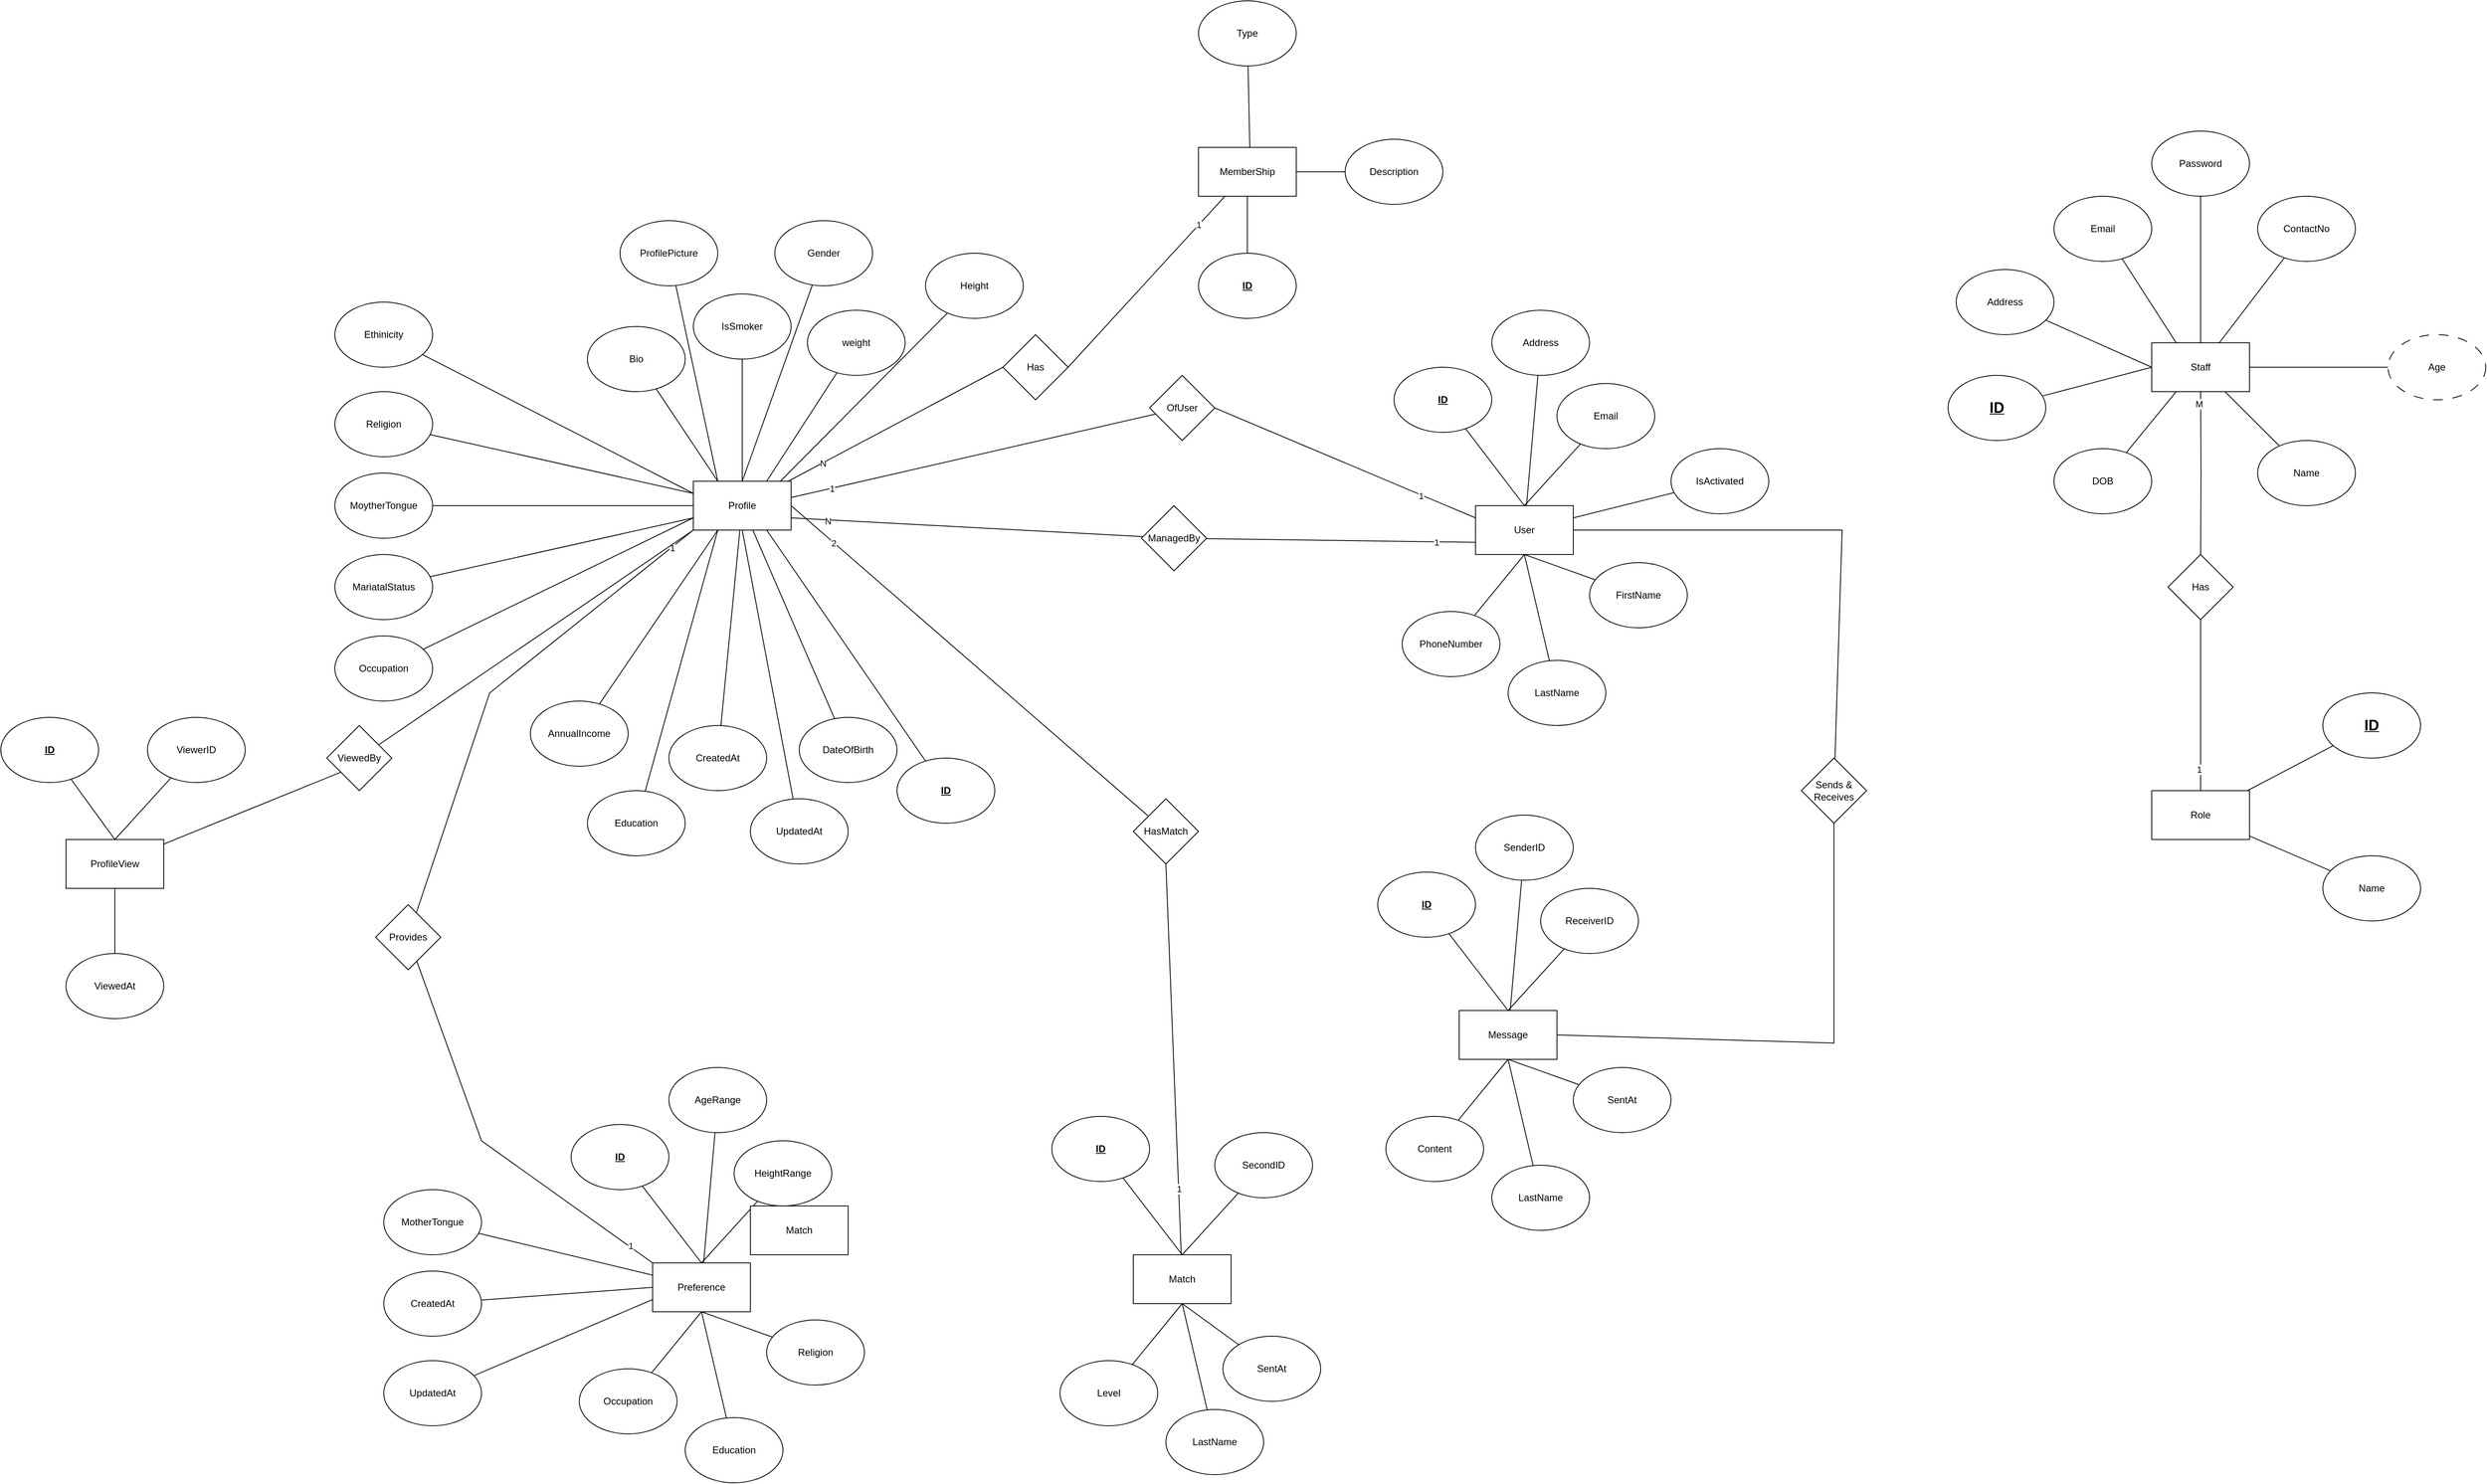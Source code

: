 <mxfile version="24.3.1" type="device">
  <diagram id="R2lEEEUBdFMjLlhIrx00" name="Page-1">
    <mxGraphModel dx="2899" dy="2269" grid="1" gridSize="10" guides="1" tooltips="1" connect="1" arrows="1" fold="1" page="1" pageScale="1" pageWidth="850" pageHeight="1100" math="0" shadow="0" extFonts="Permanent Marker^https://fonts.googleapis.com/css?family=Permanent+Marker">
      <root>
        <mxCell id="0" />
        <mxCell id="1" parent="0" />
        <mxCell id="hpJ25cg99E9ZZXq1IkF3-1" value="Profile" style="rounded=0;whiteSpace=wrap;html=1;" vertex="1" parent="1">
          <mxGeometry x="80" y="520" width="120" height="60" as="geometry" />
        </mxCell>
        <mxCell id="hpJ25cg99E9ZZXq1IkF3-52" style="edgeStyle=none;rounded=0;orthogonalLoop=1;jettySize=auto;html=1;entryX=1;entryY=0.5;entryDx=0;entryDy=0;endArrow=none;endFill=0;exitX=0;exitY=0.25;exitDx=0;exitDy=0;" edge="1" parent="1" source="hpJ25cg99E9ZZXq1IkF3-2" target="hpJ25cg99E9ZZXq1IkF3-50">
          <mxGeometry relative="1" as="geometry" />
        </mxCell>
        <mxCell id="hpJ25cg99E9ZZXq1IkF3-54" value="1" style="edgeLabel;html=1;align=center;verticalAlign=middle;resizable=0;points=[];" vertex="1" connectable="0" parent="hpJ25cg99E9ZZXq1IkF3-52">
          <mxGeometry x="-0.583" y="1" relative="1" as="geometry">
            <mxPoint as="offset" />
          </mxGeometry>
        </mxCell>
        <mxCell id="hpJ25cg99E9ZZXq1IkF3-2" value="User" style="rounded=0;whiteSpace=wrap;html=1;" vertex="1" parent="1">
          <mxGeometry x="1040" y="550" width="120" height="60" as="geometry" />
        </mxCell>
        <mxCell id="hpJ25cg99E9ZZXq1IkF3-32" style="edgeStyle=none;rounded=0;orthogonalLoop=1;jettySize=auto;html=1;entryX=0.75;entryY=1;entryDx=0;entryDy=0;endArrow=none;endFill=0;" edge="1" parent="1" source="hpJ25cg99E9ZZXq1IkF3-3" target="hpJ25cg99E9ZZXq1IkF3-1">
          <mxGeometry relative="1" as="geometry" />
        </mxCell>
        <mxCell id="hpJ25cg99E9ZZXq1IkF3-3" value="&lt;b&gt;&lt;u&gt;ID&lt;/u&gt;&lt;/b&gt;" style="ellipse;whiteSpace=wrap;html=1;" vertex="1" parent="1">
          <mxGeometry x="330" y="860" width="120" height="80" as="geometry" />
        </mxCell>
        <mxCell id="hpJ25cg99E9ZZXq1IkF3-47" style="edgeStyle=none;rounded=0;orthogonalLoop=1;jettySize=auto;html=1;entryX=0.5;entryY=1;entryDx=0;entryDy=0;endArrow=none;endFill=0;" edge="1" parent="1" source="hpJ25cg99E9ZZXq1IkF3-4" target="hpJ25cg99E9ZZXq1IkF3-2">
          <mxGeometry relative="1" as="geometry" />
        </mxCell>
        <mxCell id="hpJ25cg99E9ZZXq1IkF3-4" value="FirstName" style="ellipse;whiteSpace=wrap;html=1;" vertex="1" parent="1">
          <mxGeometry x="1180" y="620" width="120" height="80" as="geometry" />
        </mxCell>
        <mxCell id="hpJ25cg99E9ZZXq1IkF3-42" style="edgeStyle=none;rounded=0;orthogonalLoop=1;jettySize=auto;html=1;entryX=0;entryY=0.25;entryDx=0;entryDy=0;endArrow=none;endFill=0;" edge="1" parent="1" source="hpJ25cg99E9ZZXq1IkF3-5" target="hpJ25cg99E9ZZXq1IkF3-1">
          <mxGeometry relative="1" as="geometry" />
        </mxCell>
        <mxCell id="hpJ25cg99E9ZZXq1IkF3-5" value="Ethinicity" style="ellipse;whiteSpace=wrap;html=1;" vertex="1" parent="1">
          <mxGeometry x="-360" y="300" width="120" height="80" as="geometry" />
        </mxCell>
        <mxCell id="hpJ25cg99E9ZZXq1IkF3-49" style="edgeStyle=none;rounded=0;orthogonalLoop=1;jettySize=auto;html=1;entryX=0.5;entryY=1;entryDx=0;entryDy=0;endArrow=none;endFill=0;" edge="1" parent="1" source="hpJ25cg99E9ZZXq1IkF3-6" target="hpJ25cg99E9ZZXq1IkF3-2">
          <mxGeometry relative="1" as="geometry" />
        </mxCell>
        <mxCell id="hpJ25cg99E9ZZXq1IkF3-6" value="PhoneNumber" style="ellipse;whiteSpace=wrap;html=1;" vertex="1" parent="1">
          <mxGeometry x="950" y="680" width="120" height="80" as="geometry" />
        </mxCell>
        <mxCell id="hpJ25cg99E9ZZXq1IkF3-29" style="edgeStyle=none;rounded=0;orthogonalLoop=1;jettySize=auto;html=1;entryX=0.5;entryY=0;entryDx=0;entryDy=0;endArrow=none;endFill=0;" edge="1" parent="1" source="hpJ25cg99E9ZZXq1IkF3-7" target="hpJ25cg99E9ZZXq1IkF3-1">
          <mxGeometry relative="1" as="geometry" />
        </mxCell>
        <mxCell id="hpJ25cg99E9ZZXq1IkF3-7" value="Gender" style="ellipse;whiteSpace=wrap;html=1;" vertex="1" parent="1">
          <mxGeometry x="180" y="200" width="120" height="80" as="geometry" />
        </mxCell>
        <mxCell id="hpJ25cg99E9ZZXq1IkF3-48" style="edgeStyle=none;rounded=0;orthogonalLoop=1;jettySize=auto;html=1;entryX=0.5;entryY=1;entryDx=0;entryDy=0;endArrow=none;endFill=0;" edge="1" parent="1" source="hpJ25cg99E9ZZXq1IkF3-8" target="hpJ25cg99E9ZZXq1IkF3-2">
          <mxGeometry relative="1" as="geometry" />
        </mxCell>
        <mxCell id="hpJ25cg99E9ZZXq1IkF3-8" value="LastName" style="ellipse;whiteSpace=wrap;html=1;" vertex="1" parent="1">
          <mxGeometry x="1080" y="740" width="120" height="80" as="geometry" />
        </mxCell>
        <mxCell id="hpJ25cg99E9ZZXq1IkF3-33" style="edgeStyle=none;rounded=0;orthogonalLoop=1;jettySize=auto;html=1;endArrow=none;endFill=0;" edge="1" parent="1" source="hpJ25cg99E9ZZXq1IkF3-9" target="hpJ25cg99E9ZZXq1IkF3-1">
          <mxGeometry relative="1" as="geometry" />
        </mxCell>
        <mxCell id="hpJ25cg99E9ZZXq1IkF3-9" value="DateOfBirth" style="ellipse;whiteSpace=wrap;html=1;" vertex="1" parent="1">
          <mxGeometry x="210" y="810" width="120" height="80" as="geometry" />
        </mxCell>
        <mxCell id="hpJ25cg99E9ZZXq1IkF3-45" style="edgeStyle=none;rounded=0;orthogonalLoop=1;jettySize=auto;html=1;entryX=0.5;entryY=0;entryDx=0;entryDy=0;endArrow=none;endFill=0;" edge="1" parent="1" source="hpJ25cg99E9ZZXq1IkF3-10" target="hpJ25cg99E9ZZXq1IkF3-2">
          <mxGeometry relative="1" as="geometry" />
        </mxCell>
        <mxCell id="hpJ25cg99E9ZZXq1IkF3-10" value="Email" style="ellipse;whiteSpace=wrap;html=1;" vertex="1" parent="1">
          <mxGeometry x="1140" y="400" width="120" height="80" as="geometry" />
        </mxCell>
        <mxCell id="hpJ25cg99E9ZZXq1IkF3-41" style="edgeStyle=none;rounded=0;orthogonalLoop=1;jettySize=auto;html=1;entryX=0;entryY=0.25;entryDx=0;entryDy=0;endArrow=none;endFill=0;" edge="1" parent="1" source="hpJ25cg99E9ZZXq1IkF3-11" target="hpJ25cg99E9ZZXq1IkF3-1">
          <mxGeometry relative="1" as="geometry" />
        </mxCell>
        <mxCell id="hpJ25cg99E9ZZXq1IkF3-11" value="Religion" style="ellipse;whiteSpace=wrap;html=1;" vertex="1" parent="1">
          <mxGeometry x="-360" y="410" width="120" height="80" as="geometry" />
        </mxCell>
        <mxCell id="hpJ25cg99E9ZZXq1IkF3-44" style="edgeStyle=none;rounded=0;orthogonalLoop=1;jettySize=auto;html=1;endArrow=none;endFill=0;" edge="1" parent="1" source="hpJ25cg99E9ZZXq1IkF3-12" target="hpJ25cg99E9ZZXq1IkF3-2">
          <mxGeometry relative="1" as="geometry" />
        </mxCell>
        <mxCell id="hpJ25cg99E9ZZXq1IkF3-12" value="Address" style="ellipse;whiteSpace=wrap;html=1;" vertex="1" parent="1">
          <mxGeometry x="1060" y="310" width="120" height="80" as="geometry" />
        </mxCell>
        <mxCell id="hpJ25cg99E9ZZXq1IkF3-40" style="edgeStyle=none;rounded=0;orthogonalLoop=1;jettySize=auto;html=1;entryX=0;entryY=0.5;entryDx=0;entryDy=0;endArrow=none;endFill=0;" edge="1" parent="1" source="hpJ25cg99E9ZZXq1IkF3-13" target="hpJ25cg99E9ZZXq1IkF3-1">
          <mxGeometry relative="1" as="geometry" />
        </mxCell>
        <mxCell id="hpJ25cg99E9ZZXq1IkF3-13" value="MoytherTongue" style="ellipse;whiteSpace=wrap;html=1;" vertex="1" parent="1">
          <mxGeometry x="-360" y="510" width="120" height="80" as="geometry" />
        </mxCell>
        <mxCell id="hpJ25cg99E9ZZXq1IkF3-36" style="edgeStyle=none;rounded=0;orthogonalLoop=1;jettySize=auto;html=1;entryX=0.25;entryY=1;entryDx=0;entryDy=0;endArrow=none;endFill=0;" edge="1" parent="1" source="hpJ25cg99E9ZZXq1IkF3-14" target="hpJ25cg99E9ZZXq1IkF3-1">
          <mxGeometry relative="1" as="geometry" />
        </mxCell>
        <mxCell id="hpJ25cg99E9ZZXq1IkF3-14" value="Education" style="ellipse;whiteSpace=wrap;html=1;" vertex="1" parent="1">
          <mxGeometry x="-50" y="900" width="120" height="80" as="geometry" />
        </mxCell>
        <mxCell id="hpJ25cg99E9ZZXq1IkF3-38" style="edgeStyle=none;rounded=0;orthogonalLoop=1;jettySize=auto;html=1;entryX=0;entryY=0.75;entryDx=0;entryDy=0;endArrow=none;endFill=0;" edge="1" parent="1" source="hpJ25cg99E9ZZXq1IkF3-15" target="hpJ25cg99E9ZZXq1IkF3-1">
          <mxGeometry relative="1" as="geometry" />
        </mxCell>
        <mxCell id="hpJ25cg99E9ZZXq1IkF3-15" value="Occupation" style="ellipse;whiteSpace=wrap;html=1;" vertex="1" parent="1">
          <mxGeometry x="-360" y="710" width="120" height="80" as="geometry" />
        </mxCell>
        <mxCell id="hpJ25cg99E9ZZXq1IkF3-37" style="edgeStyle=none;rounded=0;orthogonalLoop=1;jettySize=auto;html=1;entryX=0.25;entryY=1;entryDx=0;entryDy=0;endArrow=none;endFill=0;" edge="1" parent="1" source="hpJ25cg99E9ZZXq1IkF3-16" target="hpJ25cg99E9ZZXq1IkF3-1">
          <mxGeometry relative="1" as="geometry" />
        </mxCell>
        <mxCell id="hpJ25cg99E9ZZXq1IkF3-16" value="AnnualIncome" style="ellipse;whiteSpace=wrap;html=1;" vertex="1" parent="1">
          <mxGeometry x="-120" y="790" width="120" height="80" as="geometry" />
        </mxCell>
        <mxCell id="hpJ25cg99E9ZZXq1IkF3-31" style="edgeStyle=none;rounded=0;orthogonalLoop=1;jettySize=auto;html=1;entryX=0.888;entryY=0.004;entryDx=0;entryDy=0;endArrow=none;endFill=0;entryPerimeter=0;" edge="1" parent="1" source="hpJ25cg99E9ZZXq1IkF3-17" target="hpJ25cg99E9ZZXq1IkF3-1">
          <mxGeometry relative="1" as="geometry" />
        </mxCell>
        <mxCell id="hpJ25cg99E9ZZXq1IkF3-17" value="Height" style="ellipse;whiteSpace=wrap;html=1;" vertex="1" parent="1">
          <mxGeometry x="365" y="240" width="120" height="80" as="geometry" />
        </mxCell>
        <mxCell id="hpJ25cg99E9ZZXq1IkF3-30" style="edgeStyle=none;rounded=0;orthogonalLoop=1;jettySize=auto;html=1;entryX=0.75;entryY=0;entryDx=0;entryDy=0;endArrow=none;endFill=0;" edge="1" parent="1" source="hpJ25cg99E9ZZXq1IkF3-18" target="hpJ25cg99E9ZZXq1IkF3-1">
          <mxGeometry relative="1" as="geometry" />
        </mxCell>
        <mxCell id="hpJ25cg99E9ZZXq1IkF3-18" value="weight" style="ellipse;whiteSpace=wrap;html=1;" vertex="1" parent="1">
          <mxGeometry x="220" y="310" width="120" height="80" as="geometry" />
        </mxCell>
        <mxCell id="hpJ25cg99E9ZZXq1IkF3-39" style="edgeStyle=none;rounded=0;orthogonalLoop=1;jettySize=auto;html=1;entryX=0;entryY=0.75;entryDx=0;entryDy=0;endArrow=none;endFill=0;" edge="1" parent="1" source="hpJ25cg99E9ZZXq1IkF3-19" target="hpJ25cg99E9ZZXq1IkF3-1">
          <mxGeometry relative="1" as="geometry" />
        </mxCell>
        <mxCell id="hpJ25cg99E9ZZXq1IkF3-19" value="MariatalStatus" style="ellipse;whiteSpace=wrap;html=1;" vertex="1" parent="1">
          <mxGeometry x="-360" y="610" width="120" height="80" as="geometry" />
        </mxCell>
        <mxCell id="hpJ25cg99E9ZZXq1IkF3-27" style="edgeStyle=none;rounded=0;orthogonalLoop=1;jettySize=auto;html=1;entryX=0.25;entryY=0;entryDx=0;entryDy=0;endArrow=none;endFill=0;" edge="1" parent="1" source="hpJ25cg99E9ZZXq1IkF3-20" target="hpJ25cg99E9ZZXq1IkF3-1">
          <mxGeometry relative="1" as="geometry" />
        </mxCell>
        <mxCell id="hpJ25cg99E9ZZXq1IkF3-20" value="ProfilePicture" style="ellipse;whiteSpace=wrap;html=1;" vertex="1" parent="1">
          <mxGeometry x="-10" y="200" width="120" height="80" as="geometry" />
        </mxCell>
        <mxCell id="hpJ25cg99E9ZZXq1IkF3-26" style="edgeStyle=none;rounded=0;orthogonalLoop=1;jettySize=auto;html=1;entryX=0.25;entryY=0;entryDx=0;entryDy=0;endArrow=none;endFill=0;" edge="1" parent="1" source="hpJ25cg99E9ZZXq1IkF3-21" target="hpJ25cg99E9ZZXq1IkF3-1">
          <mxGeometry relative="1" as="geometry" />
        </mxCell>
        <mxCell id="hpJ25cg99E9ZZXq1IkF3-21" value="Bio" style="ellipse;whiteSpace=wrap;html=1;" vertex="1" parent="1">
          <mxGeometry x="-50" y="330" width="120" height="80" as="geometry" />
        </mxCell>
        <mxCell id="hpJ25cg99E9ZZXq1IkF3-35" style="edgeStyle=none;rounded=0;orthogonalLoop=1;jettySize=auto;html=1;endArrow=none;endFill=0;" edge="1" parent="1" source="hpJ25cg99E9ZZXq1IkF3-22" target="hpJ25cg99E9ZZXq1IkF3-1">
          <mxGeometry relative="1" as="geometry" />
        </mxCell>
        <mxCell id="hpJ25cg99E9ZZXq1IkF3-22" value="CreatedAt" style="ellipse;whiteSpace=wrap;html=1;" vertex="1" parent="1">
          <mxGeometry x="50" y="820" width="120" height="80" as="geometry" />
        </mxCell>
        <mxCell id="hpJ25cg99E9ZZXq1IkF3-34" style="edgeStyle=none;rounded=0;orthogonalLoop=1;jettySize=auto;html=1;entryX=0.5;entryY=1;entryDx=0;entryDy=0;endArrow=none;endFill=0;" edge="1" parent="1" source="hpJ25cg99E9ZZXq1IkF3-23" target="hpJ25cg99E9ZZXq1IkF3-1">
          <mxGeometry relative="1" as="geometry" />
        </mxCell>
        <mxCell id="hpJ25cg99E9ZZXq1IkF3-23" value="UpdatedAt" style="ellipse;whiteSpace=wrap;html=1;" vertex="1" parent="1">
          <mxGeometry x="150" y="910" width="120" height="80" as="geometry" />
        </mxCell>
        <mxCell id="hpJ25cg99E9ZZXq1IkF3-28" style="edgeStyle=none;rounded=0;orthogonalLoop=1;jettySize=auto;html=1;entryX=0.5;entryY=0;entryDx=0;entryDy=0;endArrow=none;endFill=0;" edge="1" parent="1" source="hpJ25cg99E9ZZXq1IkF3-24" target="hpJ25cg99E9ZZXq1IkF3-1">
          <mxGeometry relative="1" as="geometry" />
        </mxCell>
        <mxCell id="hpJ25cg99E9ZZXq1IkF3-24" value="IsSmoker" style="ellipse;whiteSpace=wrap;html=1;" vertex="1" parent="1">
          <mxGeometry x="80" y="290" width="120" height="80" as="geometry" />
        </mxCell>
        <mxCell id="hpJ25cg99E9ZZXq1IkF3-25" value="&lt;b&gt;&lt;u&gt;ID&lt;/u&gt;&lt;/b&gt;" style="ellipse;whiteSpace=wrap;html=1;" vertex="1" parent="1">
          <mxGeometry x="940" y="380" width="120" height="80" as="geometry" />
        </mxCell>
        <mxCell id="hpJ25cg99E9ZZXq1IkF3-51" style="edgeStyle=none;rounded=0;orthogonalLoop=1;jettySize=auto;html=1;endArrow=none;endFill=0;" edge="1" parent="1" source="hpJ25cg99E9ZZXq1IkF3-50">
          <mxGeometry relative="1" as="geometry">
            <mxPoint x="200" y="540" as="targetPoint" />
          </mxGeometry>
        </mxCell>
        <mxCell id="hpJ25cg99E9ZZXq1IkF3-53" value="1" style="edgeLabel;html=1;align=center;verticalAlign=middle;resizable=0;points=[];" vertex="1" connectable="0" parent="hpJ25cg99E9ZZXq1IkF3-51">
          <mxGeometry x="0.779" relative="1" as="geometry">
            <mxPoint as="offset" />
          </mxGeometry>
        </mxCell>
        <mxCell id="hpJ25cg99E9ZZXq1IkF3-50" value="OfUser" style="rhombus;whiteSpace=wrap;html=1;" vertex="1" parent="1">
          <mxGeometry x="640" y="390" width="80" height="80" as="geometry" />
        </mxCell>
        <mxCell id="hpJ25cg99E9ZZXq1IkF3-56" style="edgeStyle=none;rounded=0;orthogonalLoop=1;jettySize=auto;html=1;entryX=0;entryY=0.75;entryDx=0;entryDy=0;endArrow=none;endFill=0;" edge="1" parent="1" source="hpJ25cg99E9ZZXq1IkF3-55" target="hpJ25cg99E9ZZXq1IkF3-2">
          <mxGeometry relative="1" as="geometry" />
        </mxCell>
        <mxCell id="hpJ25cg99E9ZZXq1IkF3-58" value="1" style="edgeLabel;html=1;align=center;verticalAlign=middle;resizable=0;points=[];" vertex="1" connectable="0" parent="hpJ25cg99E9ZZXq1IkF3-56">
          <mxGeometry x="0.712" relative="1" as="geometry">
            <mxPoint x="-1" as="offset" />
          </mxGeometry>
        </mxCell>
        <mxCell id="hpJ25cg99E9ZZXq1IkF3-55" value="ManagedBy" style="rhombus;whiteSpace=wrap;html=1;" vertex="1" parent="1">
          <mxGeometry x="630" y="550" width="80" height="80" as="geometry" />
        </mxCell>
        <mxCell id="hpJ25cg99E9ZZXq1IkF3-57" style="edgeStyle=none;rounded=0;orthogonalLoop=1;jettySize=auto;html=1;entryX=1;entryY=0.75;entryDx=0;entryDy=0;endArrow=none;endFill=0;" edge="1" parent="1" source="hpJ25cg99E9ZZXq1IkF3-55" target="hpJ25cg99E9ZZXq1IkF3-1">
          <mxGeometry relative="1" as="geometry" />
        </mxCell>
        <mxCell id="hpJ25cg99E9ZZXq1IkF3-59" value="N" style="edgeLabel;html=1;align=center;verticalAlign=middle;resizable=0;points=[];" vertex="1" connectable="0" parent="hpJ25cg99E9ZZXq1IkF3-57">
          <mxGeometry x="0.791" y="1" relative="1" as="geometry">
            <mxPoint as="offset" />
          </mxGeometry>
        </mxCell>
        <mxCell id="hpJ25cg99E9ZZXq1IkF3-74" value="Preference" style="rounded=0;whiteSpace=wrap;html=1;" vertex="1" parent="1">
          <mxGeometry x="30" y="1480" width="120" height="60" as="geometry" />
        </mxCell>
        <mxCell id="hpJ25cg99E9ZZXq1IkF3-75" style="edgeStyle=none;rounded=0;orthogonalLoop=1;jettySize=auto;html=1;entryX=0.5;entryY=1;entryDx=0;entryDy=0;endArrow=none;endFill=0;" edge="1" source="hpJ25cg99E9ZZXq1IkF3-76" target="hpJ25cg99E9ZZXq1IkF3-74" parent="1">
          <mxGeometry relative="1" as="geometry" />
        </mxCell>
        <mxCell id="hpJ25cg99E9ZZXq1IkF3-76" value="Religion" style="ellipse;whiteSpace=wrap;html=1;" vertex="1" parent="1">
          <mxGeometry x="170" y="1550" width="120" height="80" as="geometry" />
        </mxCell>
        <mxCell id="hpJ25cg99E9ZZXq1IkF3-77" style="edgeStyle=none;rounded=0;orthogonalLoop=1;jettySize=auto;html=1;entryX=0.5;entryY=1;entryDx=0;entryDy=0;endArrow=none;endFill=0;" edge="1" source="hpJ25cg99E9ZZXq1IkF3-78" target="hpJ25cg99E9ZZXq1IkF3-74" parent="1">
          <mxGeometry relative="1" as="geometry" />
        </mxCell>
        <mxCell id="hpJ25cg99E9ZZXq1IkF3-78" value="Occupation" style="ellipse;whiteSpace=wrap;html=1;" vertex="1" parent="1">
          <mxGeometry x="-60" y="1610" width="120" height="80" as="geometry" />
        </mxCell>
        <mxCell id="hpJ25cg99E9ZZXq1IkF3-79" style="edgeStyle=none;rounded=0;orthogonalLoop=1;jettySize=auto;html=1;entryX=0.5;entryY=1;entryDx=0;entryDy=0;endArrow=none;endFill=0;" edge="1" source="hpJ25cg99E9ZZXq1IkF3-80" target="hpJ25cg99E9ZZXq1IkF3-74" parent="1">
          <mxGeometry relative="1" as="geometry" />
        </mxCell>
        <mxCell id="hpJ25cg99E9ZZXq1IkF3-80" value="Education" style="ellipse;whiteSpace=wrap;html=1;" vertex="1" parent="1">
          <mxGeometry x="70" y="1670" width="120" height="80" as="geometry" />
        </mxCell>
        <mxCell id="hpJ25cg99E9ZZXq1IkF3-81" style="edgeStyle=none;rounded=0;orthogonalLoop=1;jettySize=auto;html=1;entryX=0.5;entryY=0;entryDx=0;entryDy=0;endArrow=none;endFill=0;" edge="1" source="hpJ25cg99E9ZZXq1IkF3-82" target="hpJ25cg99E9ZZXq1IkF3-74" parent="1">
          <mxGeometry relative="1" as="geometry" />
        </mxCell>
        <mxCell id="hpJ25cg99E9ZZXq1IkF3-82" value="HeightRange" style="ellipse;whiteSpace=wrap;html=1;" vertex="1" parent="1">
          <mxGeometry x="130" y="1330" width="120" height="80" as="geometry" />
        </mxCell>
        <mxCell id="hpJ25cg99E9ZZXq1IkF3-83" style="edgeStyle=none;rounded=0;orthogonalLoop=1;jettySize=auto;html=1;endArrow=none;endFill=0;" edge="1" source="hpJ25cg99E9ZZXq1IkF3-84" target="hpJ25cg99E9ZZXq1IkF3-74" parent="1">
          <mxGeometry relative="1" as="geometry" />
        </mxCell>
        <mxCell id="hpJ25cg99E9ZZXq1IkF3-84" value="AgeRange" style="ellipse;whiteSpace=wrap;html=1;" vertex="1" parent="1">
          <mxGeometry x="50" y="1240" width="120" height="80" as="geometry" />
        </mxCell>
        <mxCell id="hpJ25cg99E9ZZXq1IkF3-85" style="edgeStyle=none;rounded=0;orthogonalLoop=1;jettySize=auto;html=1;entryX=0.5;entryY=0;entryDx=0;entryDy=0;endArrow=none;endFill=0;" edge="1" source="hpJ25cg99E9ZZXq1IkF3-86" target="hpJ25cg99E9ZZXq1IkF3-74" parent="1">
          <mxGeometry relative="1" as="geometry" />
        </mxCell>
        <mxCell id="hpJ25cg99E9ZZXq1IkF3-86" value="&lt;b&gt;&lt;u&gt;ID&lt;/u&gt;&lt;/b&gt;" style="ellipse;whiteSpace=wrap;html=1;" vertex="1" parent="1">
          <mxGeometry x="-70" y="1310" width="120" height="80" as="geometry" />
        </mxCell>
        <mxCell id="hpJ25cg99E9ZZXq1IkF3-90" style="edgeStyle=none;rounded=0;orthogonalLoop=1;jettySize=auto;html=1;entryX=0;entryY=0.5;entryDx=0;entryDy=0;endArrow=none;endFill=0;" edge="1" parent="1" source="hpJ25cg99E9ZZXq1IkF3-87" target="hpJ25cg99E9ZZXq1IkF3-74">
          <mxGeometry relative="1" as="geometry" />
        </mxCell>
        <mxCell id="hpJ25cg99E9ZZXq1IkF3-87" value="CreatedAt" style="ellipse;whiteSpace=wrap;html=1;" vertex="1" parent="1">
          <mxGeometry x="-300" y="1490" width="120" height="80" as="geometry" />
        </mxCell>
        <mxCell id="hpJ25cg99E9ZZXq1IkF3-91" style="edgeStyle=none;rounded=0;orthogonalLoop=1;jettySize=auto;html=1;entryX=0;entryY=0.25;entryDx=0;entryDy=0;endArrow=none;endFill=0;" edge="1" parent="1" source="hpJ25cg99E9ZZXq1IkF3-88" target="hpJ25cg99E9ZZXq1IkF3-74">
          <mxGeometry relative="1" as="geometry" />
        </mxCell>
        <mxCell id="hpJ25cg99E9ZZXq1IkF3-88" value="MotherTongue" style="ellipse;whiteSpace=wrap;html=1;" vertex="1" parent="1">
          <mxGeometry x="-300" y="1390" width="120" height="80" as="geometry" />
        </mxCell>
        <mxCell id="hpJ25cg99E9ZZXq1IkF3-92" style="edgeStyle=none;rounded=0;orthogonalLoop=1;jettySize=auto;html=1;entryX=0;entryY=0.75;entryDx=0;entryDy=0;endArrow=none;endFill=0;" edge="1" parent="1" source="hpJ25cg99E9ZZXq1IkF3-89" target="hpJ25cg99E9ZZXq1IkF3-74">
          <mxGeometry relative="1" as="geometry" />
        </mxCell>
        <mxCell id="hpJ25cg99E9ZZXq1IkF3-89" value="UpdatedAt" style="ellipse;whiteSpace=wrap;html=1;" vertex="1" parent="1">
          <mxGeometry x="-300" y="1600" width="120" height="80" as="geometry" />
        </mxCell>
        <mxCell id="hpJ25cg99E9ZZXq1IkF3-109" style="edgeStyle=none;rounded=0;orthogonalLoop=1;jettySize=auto;html=1;entryX=0;entryY=1;entryDx=0;entryDy=0;endArrow=none;endFill=0;" edge="1" parent="1" source="hpJ25cg99E9ZZXq1IkF3-108" target="hpJ25cg99E9ZZXq1IkF3-1">
          <mxGeometry relative="1" as="geometry">
            <Array as="points">
              <mxPoint x="-170" y="780" />
            </Array>
          </mxGeometry>
        </mxCell>
        <mxCell id="hpJ25cg99E9ZZXq1IkF3-111" value="1" style="edgeLabel;html=1;align=center;verticalAlign=middle;resizable=0;points=[];" vertex="1" connectable="0" parent="hpJ25cg99E9ZZXq1IkF3-109">
          <mxGeometry x="0.886" y="-1" relative="1" as="geometry">
            <mxPoint as="offset" />
          </mxGeometry>
        </mxCell>
        <mxCell id="hpJ25cg99E9ZZXq1IkF3-110" style="edgeStyle=none;rounded=0;orthogonalLoop=1;jettySize=auto;html=1;entryX=0;entryY=0;entryDx=0;entryDy=0;endArrow=none;endFill=0;" edge="1" parent="1" source="hpJ25cg99E9ZZXq1IkF3-108" target="hpJ25cg99E9ZZXq1IkF3-74">
          <mxGeometry relative="1" as="geometry">
            <Array as="points">
              <mxPoint x="-180" y="1330" />
            </Array>
          </mxGeometry>
        </mxCell>
        <mxCell id="hpJ25cg99E9ZZXq1IkF3-112" value="1" style="edgeLabel;html=1;align=center;verticalAlign=middle;resizable=0;points=[];" vertex="1" connectable="0" parent="hpJ25cg99E9ZZXq1IkF3-110">
          <mxGeometry x="0.859" y="2" relative="1" as="geometry">
            <mxPoint as="offset" />
          </mxGeometry>
        </mxCell>
        <mxCell id="hpJ25cg99E9ZZXq1IkF3-108" value="Provides" style="rhombus;whiteSpace=wrap;html=1;" vertex="1" parent="1">
          <mxGeometry x="-310" y="1040" width="80" height="80" as="geometry" />
        </mxCell>
        <mxCell id="hpJ25cg99E9ZZXq1IkF3-115" value="Message" style="rounded=0;whiteSpace=wrap;html=1;" vertex="1" parent="1">
          <mxGeometry x="1020" y="1170" width="120" height="60" as="geometry" />
        </mxCell>
        <mxCell id="hpJ25cg99E9ZZXq1IkF3-116" style="edgeStyle=none;rounded=0;orthogonalLoop=1;jettySize=auto;html=1;entryX=0.5;entryY=1;entryDx=0;entryDy=0;endArrow=none;endFill=0;" edge="1" parent="1" source="hpJ25cg99E9ZZXq1IkF3-117" target="hpJ25cg99E9ZZXq1IkF3-115">
          <mxGeometry relative="1" as="geometry" />
        </mxCell>
        <mxCell id="hpJ25cg99E9ZZXq1IkF3-117" value="SentAt" style="ellipse;whiteSpace=wrap;html=1;" vertex="1" parent="1">
          <mxGeometry x="1160" y="1240" width="120" height="80" as="geometry" />
        </mxCell>
        <mxCell id="hpJ25cg99E9ZZXq1IkF3-118" style="edgeStyle=none;rounded=0;orthogonalLoop=1;jettySize=auto;html=1;entryX=0.5;entryY=1;entryDx=0;entryDy=0;endArrow=none;endFill=0;" edge="1" parent="1" source="hpJ25cg99E9ZZXq1IkF3-119" target="hpJ25cg99E9ZZXq1IkF3-115">
          <mxGeometry relative="1" as="geometry" />
        </mxCell>
        <mxCell id="hpJ25cg99E9ZZXq1IkF3-119" value="Content" style="ellipse;whiteSpace=wrap;html=1;" vertex="1" parent="1">
          <mxGeometry x="930" y="1300" width="120" height="80" as="geometry" />
        </mxCell>
        <mxCell id="hpJ25cg99E9ZZXq1IkF3-120" style="edgeStyle=none;rounded=0;orthogonalLoop=1;jettySize=auto;html=1;entryX=0.5;entryY=1;entryDx=0;entryDy=0;endArrow=none;endFill=0;" edge="1" parent="1" source="hpJ25cg99E9ZZXq1IkF3-121" target="hpJ25cg99E9ZZXq1IkF3-115">
          <mxGeometry relative="1" as="geometry" />
        </mxCell>
        <mxCell id="hpJ25cg99E9ZZXq1IkF3-121" value="LastName" style="ellipse;whiteSpace=wrap;html=1;" vertex="1" parent="1">
          <mxGeometry x="1060" y="1360" width="120" height="80" as="geometry" />
        </mxCell>
        <mxCell id="hpJ25cg99E9ZZXq1IkF3-122" style="edgeStyle=none;rounded=0;orthogonalLoop=1;jettySize=auto;html=1;entryX=0.5;entryY=0;entryDx=0;entryDy=0;endArrow=none;endFill=0;" edge="1" parent="1" source="hpJ25cg99E9ZZXq1IkF3-123" target="hpJ25cg99E9ZZXq1IkF3-115">
          <mxGeometry relative="1" as="geometry" />
        </mxCell>
        <mxCell id="hpJ25cg99E9ZZXq1IkF3-123" value="ReceiverID" style="ellipse;whiteSpace=wrap;html=1;" vertex="1" parent="1">
          <mxGeometry x="1120" y="1020" width="120" height="80" as="geometry" />
        </mxCell>
        <mxCell id="hpJ25cg99E9ZZXq1IkF3-124" style="edgeStyle=none;rounded=0;orthogonalLoop=1;jettySize=auto;html=1;endArrow=none;endFill=0;" edge="1" parent="1" source="hpJ25cg99E9ZZXq1IkF3-125" target="hpJ25cg99E9ZZXq1IkF3-115">
          <mxGeometry relative="1" as="geometry" />
        </mxCell>
        <mxCell id="hpJ25cg99E9ZZXq1IkF3-125" value="SenderID" style="ellipse;whiteSpace=wrap;html=1;" vertex="1" parent="1">
          <mxGeometry x="1040" y="930" width="120" height="80" as="geometry" />
        </mxCell>
        <mxCell id="hpJ25cg99E9ZZXq1IkF3-126" style="edgeStyle=none;rounded=0;orthogonalLoop=1;jettySize=auto;html=1;entryX=0.5;entryY=0;entryDx=0;entryDy=0;endArrow=none;endFill=0;" edge="1" parent="1" source="hpJ25cg99E9ZZXq1IkF3-127" target="hpJ25cg99E9ZZXq1IkF3-115">
          <mxGeometry relative="1" as="geometry" />
        </mxCell>
        <mxCell id="hpJ25cg99E9ZZXq1IkF3-127" value="&lt;b&gt;&lt;u&gt;ID&lt;/u&gt;&lt;/b&gt;" style="ellipse;whiteSpace=wrap;html=1;" vertex="1" parent="1">
          <mxGeometry x="920" y="1000" width="120" height="80" as="geometry" />
        </mxCell>
        <mxCell id="hpJ25cg99E9ZZXq1IkF3-130" style="edgeStyle=none;rounded=0;orthogonalLoop=1;jettySize=auto;html=1;entryX=1;entryY=0.5;entryDx=0;entryDy=0;endArrow=none;endFill=0;" edge="1" parent="1" source="hpJ25cg99E9ZZXq1IkF3-129" target="hpJ25cg99E9ZZXq1IkF3-2">
          <mxGeometry relative="1" as="geometry">
            <Array as="points">
              <mxPoint x="1490" y="580" />
            </Array>
          </mxGeometry>
        </mxCell>
        <mxCell id="hpJ25cg99E9ZZXq1IkF3-131" style="edgeStyle=none;rounded=0;orthogonalLoop=1;jettySize=auto;html=1;entryX=1;entryY=0.5;entryDx=0;entryDy=0;endArrow=none;endFill=0;" edge="1" parent="1" source="hpJ25cg99E9ZZXq1IkF3-129" target="hpJ25cg99E9ZZXq1IkF3-115">
          <mxGeometry relative="1" as="geometry">
            <Array as="points">
              <mxPoint x="1480" y="1210" />
            </Array>
          </mxGeometry>
        </mxCell>
        <mxCell id="hpJ25cg99E9ZZXq1IkF3-129" value="Sends &amp;amp; Receives" style="rhombus;whiteSpace=wrap;html=1;" vertex="1" parent="1">
          <mxGeometry x="1440" y="860" width="80" height="80" as="geometry" />
        </mxCell>
        <mxCell id="hpJ25cg99E9ZZXq1IkF3-133" style="edgeStyle=none;rounded=0;orthogonalLoop=1;jettySize=auto;html=1;entryX=1;entryY=0.25;entryDx=0;entryDy=0;endArrow=none;endFill=0;" edge="1" parent="1" source="hpJ25cg99E9ZZXq1IkF3-132" target="hpJ25cg99E9ZZXq1IkF3-2">
          <mxGeometry relative="1" as="geometry" />
        </mxCell>
        <mxCell id="hpJ25cg99E9ZZXq1IkF3-132" value="IsActivated" style="ellipse;whiteSpace=wrap;html=1;" vertex="1" parent="1">
          <mxGeometry x="1280" y="480" width="120" height="80" as="geometry" />
        </mxCell>
        <mxCell id="hpJ25cg99E9ZZXq1IkF3-149" style="edgeStyle=none;rounded=0;orthogonalLoop=1;jettySize=auto;html=1;entryX=1;entryY=0.5;entryDx=0;entryDy=0;endArrow=none;endFill=0;" edge="1" parent="1" source="hpJ25cg99E9ZZXq1IkF3-136" target="hpJ25cg99E9ZZXq1IkF3-150">
          <mxGeometry relative="1" as="geometry" />
        </mxCell>
        <mxCell id="hpJ25cg99E9ZZXq1IkF3-153" value="1" style="edgeLabel;html=1;align=center;verticalAlign=middle;resizable=0;points=[];" vertex="1" connectable="0" parent="hpJ25cg99E9ZZXq1IkF3-149">
          <mxGeometry x="-0.659" y="-2" relative="1" as="geometry">
            <mxPoint x="1" as="offset" />
          </mxGeometry>
        </mxCell>
        <mxCell id="hpJ25cg99E9ZZXq1IkF3-136" value="MemberShip" style="rounded=0;whiteSpace=wrap;html=1;" vertex="1" parent="1">
          <mxGeometry x="700" y="110" width="120" height="60" as="geometry" />
        </mxCell>
        <mxCell id="hpJ25cg99E9ZZXq1IkF3-141" style="edgeStyle=none;rounded=0;orthogonalLoop=1;jettySize=auto;html=1;endArrow=none;endFill=0;exitX=0.731;exitY=0.941;exitDx=0;exitDy=0;exitPerimeter=0;" edge="1" parent="1" source="hpJ25cg99E9ZZXq1IkF3-25">
          <mxGeometry relative="1" as="geometry">
            <mxPoint x="1100" y="550" as="targetPoint" />
            <mxPoint x="1037.379" y="465.593" as="sourcePoint" />
          </mxGeometry>
        </mxCell>
        <mxCell id="hpJ25cg99E9ZZXq1IkF3-143" style="edgeStyle=none;rounded=0;orthogonalLoop=1;jettySize=auto;html=1;entryX=1;entryY=0.5;entryDx=0;entryDy=0;endArrow=none;endFill=0;" edge="1" source="hpJ25cg99E9ZZXq1IkF3-144" parent="1" target="hpJ25cg99E9ZZXq1IkF3-136">
          <mxGeometry relative="1" as="geometry">
            <mxPoint x="760" y="110" as="targetPoint" />
          </mxGeometry>
        </mxCell>
        <mxCell id="hpJ25cg99E9ZZXq1IkF3-144" value="Description" style="ellipse;whiteSpace=wrap;html=1;" vertex="1" parent="1">
          <mxGeometry x="880" y="100" width="120" height="80" as="geometry" />
        </mxCell>
        <mxCell id="hpJ25cg99E9ZZXq1IkF3-145" style="edgeStyle=none;rounded=0;orthogonalLoop=1;jettySize=auto;html=1;endArrow=none;endFill=0;" edge="1" source="hpJ25cg99E9ZZXq1IkF3-146" parent="1">
          <mxGeometry relative="1" as="geometry">
            <mxPoint x="763" y="110" as="targetPoint" />
          </mxGeometry>
        </mxCell>
        <mxCell id="hpJ25cg99E9ZZXq1IkF3-146" value="Type" style="ellipse;whiteSpace=wrap;html=1;" vertex="1" parent="1">
          <mxGeometry x="700" y="-70" width="120" height="80" as="geometry" />
        </mxCell>
        <mxCell id="hpJ25cg99E9ZZXq1IkF3-147" style="edgeStyle=none;rounded=0;orthogonalLoop=1;jettySize=auto;html=1;entryX=0.5;entryY=1;entryDx=0;entryDy=0;endArrow=none;endFill=0;" edge="1" source="hpJ25cg99E9ZZXq1IkF3-148" parent="1" target="hpJ25cg99E9ZZXq1IkF3-136">
          <mxGeometry relative="1" as="geometry">
            <mxPoint x="760" y="110" as="targetPoint" />
          </mxGeometry>
        </mxCell>
        <mxCell id="hpJ25cg99E9ZZXq1IkF3-148" value="&lt;b&gt;&lt;u&gt;ID&lt;/u&gt;&lt;/b&gt;" style="ellipse;whiteSpace=wrap;html=1;" vertex="1" parent="1">
          <mxGeometry x="700" y="240" width="120" height="80" as="geometry" />
        </mxCell>
        <mxCell id="hpJ25cg99E9ZZXq1IkF3-151" style="edgeStyle=none;rounded=0;orthogonalLoop=1;jettySize=auto;html=1;endArrow=none;endFill=0;exitX=0;exitY=0.5;exitDx=0;exitDy=0;" edge="1" parent="1" source="hpJ25cg99E9ZZXq1IkF3-150" target="hpJ25cg99E9ZZXq1IkF3-1">
          <mxGeometry relative="1" as="geometry" />
        </mxCell>
        <mxCell id="hpJ25cg99E9ZZXq1IkF3-152" value="N" style="edgeLabel;html=1;align=center;verticalAlign=middle;resizable=0;points=[];" vertex="1" connectable="0" parent="hpJ25cg99E9ZZXq1IkF3-151">
          <mxGeometry x="0.681" relative="1" as="geometry">
            <mxPoint as="offset" />
          </mxGeometry>
        </mxCell>
        <mxCell id="hpJ25cg99E9ZZXq1IkF3-150" value="Has" style="rhombus;whiteSpace=wrap;html=1;" vertex="1" parent="1">
          <mxGeometry x="460" y="340" width="80" height="80" as="geometry" />
        </mxCell>
        <mxCell id="hpJ25cg99E9ZZXq1IkF3-155" value="Match" style="rounded=0;whiteSpace=wrap;html=1;" vertex="1" parent="1">
          <mxGeometry x="150" y="1410" width="120" height="60" as="geometry" />
        </mxCell>
        <mxCell id="hpJ25cg99E9ZZXq1IkF3-156" value="&lt;b&gt;&lt;u&gt;ID&lt;/u&gt;&lt;/b&gt;" style="ellipse;whiteSpace=wrap;html=1;" vertex="1" parent="1">
          <mxGeometry x="520" y="1300" width="120" height="80" as="geometry" />
        </mxCell>
        <mxCell id="hpJ25cg99E9ZZXq1IkF3-158" value="SecondID" style="ellipse;whiteSpace=wrap;html=1;" vertex="1" parent="1">
          <mxGeometry x="720" y="1320" width="120" height="80" as="geometry" />
        </mxCell>
        <mxCell id="hpJ25cg99E9ZZXq1IkF3-159" style="edgeStyle=none;rounded=0;orthogonalLoop=1;jettySize=auto;html=1;endArrow=none;endFill=0;exitX=0.5;exitY=1;exitDx=0;exitDy=0;" edge="1" source="hpJ25cg99E9ZZXq1IkF3-170" target="hpJ25cg99E9ZZXq1IkF3-162" parent="1">
          <mxGeometry relative="1" as="geometry">
            <mxPoint x="696.755" y="1309.941" as="sourcePoint" />
          </mxGeometry>
        </mxCell>
        <mxCell id="hpJ25cg99E9ZZXq1IkF3-173" value="1" style="edgeLabel;html=1;align=center;verticalAlign=middle;resizable=0;points=[];" vertex="1" connectable="0" parent="hpJ25cg99E9ZZXq1IkF3-159">
          <mxGeometry x="0.663" relative="1" as="geometry">
            <mxPoint as="offset" />
          </mxGeometry>
        </mxCell>
        <mxCell id="hpJ25cg99E9ZZXq1IkF3-179" style="edgeStyle=none;rounded=0;orthogonalLoop=1;jettySize=auto;html=1;entryX=0.5;entryY=0;entryDx=0;entryDy=0;endArrow=none;endFill=0;" edge="1" source="hpJ25cg99E9ZZXq1IkF3-177" target="hpJ25cg99E9ZZXq1IkF3-181" parent="hpJ25cg99E9ZZXq1IkF3-159">
          <mxGeometry relative="1" as="geometry" />
        </mxCell>
        <mxCell id="hpJ25cg99E9ZZXq1IkF3-160" style="edgeStyle=none;rounded=0;orthogonalLoop=1;jettySize=auto;html=1;entryX=0.5;entryY=0;entryDx=0;entryDy=0;endArrow=none;endFill=0;" edge="1" source="hpJ25cg99E9ZZXq1IkF3-156" target="hpJ25cg99E9ZZXq1IkF3-162" parent="1">
          <mxGeometry relative="1" as="geometry" />
        </mxCell>
        <mxCell id="hpJ25cg99E9ZZXq1IkF3-161" style="edgeStyle=none;rounded=0;orthogonalLoop=1;jettySize=auto;html=1;entryX=0.5;entryY=0;entryDx=0;entryDy=0;endArrow=none;endFill=0;" edge="1" source="hpJ25cg99E9ZZXq1IkF3-158" target="hpJ25cg99E9ZZXq1IkF3-162" parent="1">
          <mxGeometry relative="1" as="geometry" />
        </mxCell>
        <mxCell id="hpJ25cg99E9ZZXq1IkF3-162" value="Match" style="rounded=0;whiteSpace=wrap;html=1;" vertex="1" parent="1">
          <mxGeometry x="620" y="1470" width="120" height="60" as="geometry" />
        </mxCell>
        <mxCell id="hpJ25cg99E9ZZXq1IkF3-163" value="Level" style="ellipse;whiteSpace=wrap;html=1;" vertex="1" parent="1">
          <mxGeometry x="530" y="1600" width="120" height="80" as="geometry" />
        </mxCell>
        <mxCell id="hpJ25cg99E9ZZXq1IkF3-164" style="edgeStyle=none;rounded=0;orthogonalLoop=1;jettySize=auto;html=1;entryX=0.5;entryY=1;entryDx=0;entryDy=0;endArrow=none;endFill=0;" edge="1" source="hpJ25cg99E9ZZXq1IkF3-163" target="hpJ25cg99E9ZZXq1IkF3-162" parent="1">
          <mxGeometry relative="1" as="geometry" />
        </mxCell>
        <mxCell id="hpJ25cg99E9ZZXq1IkF3-165" style="edgeStyle=none;rounded=0;orthogonalLoop=1;jettySize=auto;html=1;entryX=0.5;entryY=1;entryDx=0;entryDy=0;endArrow=none;endFill=0;" edge="1" source="hpJ25cg99E9ZZXq1IkF3-166" target="hpJ25cg99E9ZZXq1IkF3-162" parent="1">
          <mxGeometry relative="1" as="geometry" />
        </mxCell>
        <mxCell id="hpJ25cg99E9ZZXq1IkF3-166" value="LastName" style="ellipse;whiteSpace=wrap;html=1;" vertex="1" parent="1">
          <mxGeometry x="660" y="1660" width="120" height="80" as="geometry" />
        </mxCell>
        <mxCell id="hpJ25cg99E9ZZXq1IkF3-167" value="SentAt" style="ellipse;whiteSpace=wrap;html=1;" vertex="1" parent="1">
          <mxGeometry x="730" y="1570" width="120" height="80" as="geometry" />
        </mxCell>
        <mxCell id="hpJ25cg99E9ZZXq1IkF3-168" style="edgeStyle=none;rounded=0;orthogonalLoop=1;jettySize=auto;html=1;entryX=0.5;entryY=1;entryDx=0;entryDy=0;endArrow=none;endFill=0;" edge="1" source="hpJ25cg99E9ZZXq1IkF3-167" target="hpJ25cg99E9ZZXq1IkF3-162" parent="1">
          <mxGeometry relative="1" as="geometry" />
        </mxCell>
        <mxCell id="hpJ25cg99E9ZZXq1IkF3-171" style="edgeStyle=none;rounded=0;orthogonalLoop=1;jettySize=auto;html=1;entryX=1;entryY=0.5;entryDx=0;entryDy=0;endArrow=none;endFill=0;" edge="1" parent="1" source="hpJ25cg99E9ZZXq1IkF3-170" target="hpJ25cg99E9ZZXq1IkF3-1">
          <mxGeometry relative="1" as="geometry" />
        </mxCell>
        <mxCell id="hpJ25cg99E9ZZXq1IkF3-172" value="2" style="edgeLabel;html=1;align=center;verticalAlign=middle;resizable=0;points=[];" vertex="1" connectable="0" parent="hpJ25cg99E9ZZXq1IkF3-171">
          <mxGeometry x="0.762" relative="1" as="geometry">
            <mxPoint as="offset" />
          </mxGeometry>
        </mxCell>
        <mxCell id="hpJ25cg99E9ZZXq1IkF3-170" value="HasMatch" style="rhombus;whiteSpace=wrap;html=1;" vertex="1" parent="1">
          <mxGeometry x="620" y="910" width="80" height="80" as="geometry" />
        </mxCell>
        <mxCell id="hpJ25cg99E9ZZXq1IkF3-177" value="&lt;b&gt;&lt;u&gt;ID&lt;/u&gt;&lt;/b&gt;" style="ellipse;whiteSpace=wrap;html=1;" vertex="1" parent="1">
          <mxGeometry x="-770" y="810" width="120" height="80" as="geometry" />
        </mxCell>
        <mxCell id="hpJ25cg99E9ZZXq1IkF3-178" value="ViewerID" style="ellipse;whiteSpace=wrap;html=1;" vertex="1" parent="1">
          <mxGeometry x="-590" y="810" width="120" height="80" as="geometry" />
        </mxCell>
        <mxCell id="hpJ25cg99E9ZZXq1IkF3-180" style="edgeStyle=none;rounded=0;orthogonalLoop=1;jettySize=auto;html=1;entryX=0.5;entryY=0;entryDx=0;entryDy=0;endArrow=none;endFill=0;" edge="1" source="hpJ25cg99E9ZZXq1IkF3-178" target="hpJ25cg99E9ZZXq1IkF3-181" parent="1">
          <mxGeometry relative="1" as="geometry" />
        </mxCell>
        <mxCell id="hpJ25cg99E9ZZXq1IkF3-188" style="edgeStyle=none;rounded=0;orthogonalLoop=1;jettySize=auto;html=1;entryX=0;entryY=1;entryDx=0;entryDy=0;endArrow=none;endFill=0;" edge="1" parent="1" source="hpJ25cg99E9ZZXq1IkF3-189" target="hpJ25cg99E9ZZXq1IkF3-1">
          <mxGeometry relative="1" as="geometry">
            <Array as="points" />
          </mxGeometry>
        </mxCell>
        <mxCell id="hpJ25cg99E9ZZXq1IkF3-181" value="ProfileView" style="rounded=0;whiteSpace=wrap;html=1;" vertex="1" parent="1">
          <mxGeometry x="-690" y="960" width="120" height="60" as="geometry" />
        </mxCell>
        <mxCell id="hpJ25cg99E9ZZXq1IkF3-182" value="ViewedAt" style="ellipse;whiteSpace=wrap;html=1;" vertex="1" parent="1">
          <mxGeometry x="-690" y="1100" width="120" height="80" as="geometry" />
        </mxCell>
        <mxCell id="hpJ25cg99E9ZZXq1IkF3-183" style="edgeStyle=none;rounded=0;orthogonalLoop=1;jettySize=auto;html=1;entryX=0.5;entryY=1;entryDx=0;entryDy=0;endArrow=none;endFill=0;" edge="1" source="hpJ25cg99E9ZZXq1IkF3-182" target="hpJ25cg99E9ZZXq1IkF3-181" parent="1">
          <mxGeometry relative="1" as="geometry" />
        </mxCell>
        <mxCell id="hpJ25cg99E9ZZXq1IkF3-190" value="" style="edgeStyle=none;rounded=0;orthogonalLoop=1;jettySize=auto;html=1;entryX=0;entryY=1;entryDx=0;entryDy=0;endArrow=none;endFill=0;" edge="1" parent="1" source="hpJ25cg99E9ZZXq1IkF3-181" target="hpJ25cg99E9ZZXq1IkF3-189">
          <mxGeometry relative="1" as="geometry">
            <mxPoint x="-570" y="966" as="sourcePoint" />
            <mxPoint x="80" y="580" as="targetPoint" />
            <Array as="points">
              <mxPoint x="-310" y="860" />
            </Array>
          </mxGeometry>
        </mxCell>
        <mxCell id="hpJ25cg99E9ZZXq1IkF3-189" value="ViewedBy" style="rhombus;whiteSpace=wrap;html=1;" vertex="1" parent="1">
          <mxGeometry x="-370" y="820" width="80" height="80" as="geometry" />
        </mxCell>
        <mxCell id="hpJ25cg99E9ZZXq1IkF3-245" style="edgeStyle=orthogonalEdgeStyle;rounded=0;orthogonalLoop=1;jettySize=auto;html=1;entryX=0.5;entryY=0;entryDx=0;entryDy=0;endArrow=none;endFill=0;" edge="1" parent="1" target="hpJ25cg99E9ZZXq1IkF3-271">
          <mxGeometry relative="1" as="geometry">
            <mxPoint x="1930" y="410" as="sourcePoint" />
          </mxGeometry>
        </mxCell>
        <mxCell id="hpJ25cg99E9ZZXq1IkF3-246" value="M" style="edgeLabel;html=1;align=center;verticalAlign=middle;resizable=0;points=[];" vertex="1" connectable="0" parent="hpJ25cg99E9ZZXq1IkF3-245">
          <mxGeometry x="-0.856" y="-2" relative="1" as="geometry">
            <mxPoint as="offset" />
          </mxGeometry>
        </mxCell>
        <mxCell id="hpJ25cg99E9ZZXq1IkF3-247" value="Staff" style="rounded=0;whiteSpace=wrap;html=1;" vertex="1" parent="1">
          <mxGeometry x="1870" y="350" width="120" height="60" as="geometry" />
        </mxCell>
        <mxCell id="hpJ25cg99E9ZZXq1IkF3-248" style="rounded=0;orthogonalLoop=1;jettySize=auto;html=1;endArrow=none;endFill=0;" edge="1" parent="1" source="hpJ25cg99E9ZZXq1IkF3-249" target="hpJ25cg99E9ZZXq1IkF3-247">
          <mxGeometry relative="1" as="geometry" />
        </mxCell>
        <mxCell id="hpJ25cg99E9ZZXq1IkF3-249" value="Password" style="ellipse;whiteSpace=wrap;html=1;" vertex="1" parent="1">
          <mxGeometry x="1870" y="90" width="120" height="80" as="geometry" />
        </mxCell>
        <mxCell id="hpJ25cg99E9ZZXq1IkF3-250" style="rounded=0;orthogonalLoop=1;jettySize=auto;html=1;entryX=0;entryY=0.5;entryDx=0;entryDy=0;endArrow=none;endFill=0;" edge="1" parent="1" source="hpJ25cg99E9ZZXq1IkF3-251" target="hpJ25cg99E9ZZXq1IkF3-247">
          <mxGeometry relative="1" as="geometry" />
        </mxCell>
        <mxCell id="hpJ25cg99E9ZZXq1IkF3-251" value="&lt;u&gt;&lt;font style=&quot;font-size: 18px;&quot;&gt;&lt;b&gt;ID&lt;/b&gt;&lt;/font&gt;&lt;/u&gt;" style="ellipse;whiteSpace=wrap;html=1;" vertex="1" parent="1">
          <mxGeometry x="1620" y="390" width="120" height="80" as="geometry" />
        </mxCell>
        <mxCell id="hpJ25cg99E9ZZXq1IkF3-252" style="rounded=0;orthogonalLoop=1;jettySize=auto;html=1;endArrow=none;endFill=0;" edge="1" parent="1" source="hpJ25cg99E9ZZXq1IkF3-253" target="hpJ25cg99E9ZZXq1IkF3-247">
          <mxGeometry relative="1" as="geometry" />
        </mxCell>
        <mxCell id="hpJ25cg99E9ZZXq1IkF3-253" value="Name" style="ellipse;whiteSpace=wrap;html=1;" vertex="1" parent="1">
          <mxGeometry x="2000" y="470" width="120" height="80" as="geometry" />
        </mxCell>
        <mxCell id="hpJ25cg99E9ZZXq1IkF3-254" style="rounded=0;orthogonalLoop=1;jettySize=auto;html=1;entryX=0.25;entryY=0;entryDx=0;entryDy=0;endArrow=none;endFill=0;" edge="1" parent="1" source="hpJ25cg99E9ZZXq1IkF3-255" target="hpJ25cg99E9ZZXq1IkF3-247">
          <mxGeometry relative="1" as="geometry" />
        </mxCell>
        <mxCell id="hpJ25cg99E9ZZXq1IkF3-255" value="Email" style="ellipse;whiteSpace=wrap;html=1;" vertex="1" parent="1">
          <mxGeometry x="1750" y="170" width="120" height="80" as="geometry" />
        </mxCell>
        <mxCell id="hpJ25cg99E9ZZXq1IkF3-256" style="rounded=0;orthogonalLoop=1;jettySize=auto;html=1;entryX=0;entryY=0.5;entryDx=0;entryDy=0;endArrow=none;endFill=0;" edge="1" parent="1" source="hpJ25cg99E9ZZXq1IkF3-257" target="hpJ25cg99E9ZZXq1IkF3-247">
          <mxGeometry relative="1" as="geometry" />
        </mxCell>
        <mxCell id="hpJ25cg99E9ZZXq1IkF3-257" value="Address" style="ellipse;whiteSpace=wrap;html=1;" vertex="1" parent="1">
          <mxGeometry x="1630" y="260" width="120" height="80" as="geometry" />
        </mxCell>
        <mxCell id="hpJ25cg99E9ZZXq1IkF3-258" style="rounded=0;orthogonalLoop=1;jettySize=auto;html=1;endArrow=none;endFill=0;" edge="1" parent="1" source="hpJ25cg99E9ZZXq1IkF3-259" target="hpJ25cg99E9ZZXq1IkF3-247">
          <mxGeometry relative="1" as="geometry" />
        </mxCell>
        <mxCell id="hpJ25cg99E9ZZXq1IkF3-259" value="ContactNo" style="ellipse;whiteSpace=wrap;html=1;" vertex="1" parent="1">
          <mxGeometry x="2000" y="170" width="120" height="80" as="geometry" />
        </mxCell>
        <mxCell id="hpJ25cg99E9ZZXq1IkF3-260" style="rounded=0;orthogonalLoop=1;jettySize=auto;html=1;endArrow=none;endFill=0;entryX=0.25;entryY=1;entryDx=0;entryDy=0;" edge="1" parent="1" source="hpJ25cg99E9ZZXq1IkF3-261" target="hpJ25cg99E9ZZXq1IkF3-247">
          <mxGeometry relative="1" as="geometry" />
        </mxCell>
        <mxCell id="hpJ25cg99E9ZZXq1IkF3-261" value="DOB" style="ellipse;whiteSpace=wrap;html=1;" vertex="1" parent="1">
          <mxGeometry x="1750" y="480" width="120" height="80" as="geometry" />
        </mxCell>
        <mxCell id="hpJ25cg99E9ZZXq1IkF3-262" style="rounded=0;orthogonalLoop=1;jettySize=auto;html=1;endArrow=none;endFill=0;" edge="1" parent="1" source="hpJ25cg99E9ZZXq1IkF3-263" target="hpJ25cg99E9ZZXq1IkF3-247">
          <mxGeometry relative="1" as="geometry" />
        </mxCell>
        <mxCell id="hpJ25cg99E9ZZXq1IkF3-263" value="Age" style="ellipse;whiteSpace=wrap;html=1;dashed=1;dashPattern=12 12;" vertex="1" parent="1">
          <mxGeometry x="2160" y="340" width="120" height="80" as="geometry" />
        </mxCell>
        <mxCell id="hpJ25cg99E9ZZXq1IkF3-264" value="Role" style="rounded=0;whiteSpace=wrap;html=1;" vertex="1" parent="1">
          <mxGeometry x="1870" y="900" width="120" height="60" as="geometry" />
        </mxCell>
        <mxCell id="hpJ25cg99E9ZZXq1IkF3-265" style="rounded=0;orthogonalLoop=1;jettySize=auto;html=1;endArrow=none;endFill=0;" edge="1" parent="1" source="hpJ25cg99E9ZZXq1IkF3-266" target="hpJ25cg99E9ZZXq1IkF3-264">
          <mxGeometry relative="1" as="geometry" />
        </mxCell>
        <mxCell id="hpJ25cg99E9ZZXq1IkF3-266" value="Name" style="ellipse;whiteSpace=wrap;html=1;" vertex="1" parent="1">
          <mxGeometry x="2080" y="980" width="120" height="80" as="geometry" />
        </mxCell>
        <mxCell id="hpJ25cg99E9ZZXq1IkF3-267" style="rounded=0;orthogonalLoop=1;jettySize=auto;html=1;endArrow=none;endFill=0;" edge="1" parent="1" source="hpJ25cg99E9ZZXq1IkF3-268" target="hpJ25cg99E9ZZXq1IkF3-264">
          <mxGeometry relative="1" as="geometry" />
        </mxCell>
        <mxCell id="hpJ25cg99E9ZZXq1IkF3-268" value="&lt;u&gt;&lt;font style=&quot;font-size: 18px;&quot;&gt;&lt;b&gt;ID&lt;/b&gt;&lt;/font&gt;&lt;/u&gt;" style="ellipse;whiteSpace=wrap;html=1;" vertex="1" parent="1">
          <mxGeometry x="2080" y="780" width="120" height="80" as="geometry" />
        </mxCell>
        <mxCell id="hpJ25cg99E9ZZXq1IkF3-269" style="edgeStyle=orthogonalEdgeStyle;rounded=0;orthogonalLoop=1;jettySize=auto;html=1;entryX=0.5;entryY=0;entryDx=0;entryDy=0;endArrow=none;endFill=0;" edge="1" parent="1" source="hpJ25cg99E9ZZXq1IkF3-271" target="hpJ25cg99E9ZZXq1IkF3-264">
          <mxGeometry relative="1" as="geometry" />
        </mxCell>
        <mxCell id="hpJ25cg99E9ZZXq1IkF3-270" value="1" style="edgeLabel;html=1;align=center;verticalAlign=middle;resizable=0;points=[];" vertex="1" connectable="0" parent="hpJ25cg99E9ZZXq1IkF3-269">
          <mxGeometry x="0.757" y="-2" relative="1" as="geometry">
            <mxPoint y="-1" as="offset" />
          </mxGeometry>
        </mxCell>
        <mxCell id="hpJ25cg99E9ZZXq1IkF3-271" value="Has" style="rhombus;whiteSpace=wrap;html=1;" vertex="1" parent="1">
          <mxGeometry x="1890" y="610" width="80" height="80" as="geometry" />
        </mxCell>
      </root>
    </mxGraphModel>
  </diagram>
</mxfile>
